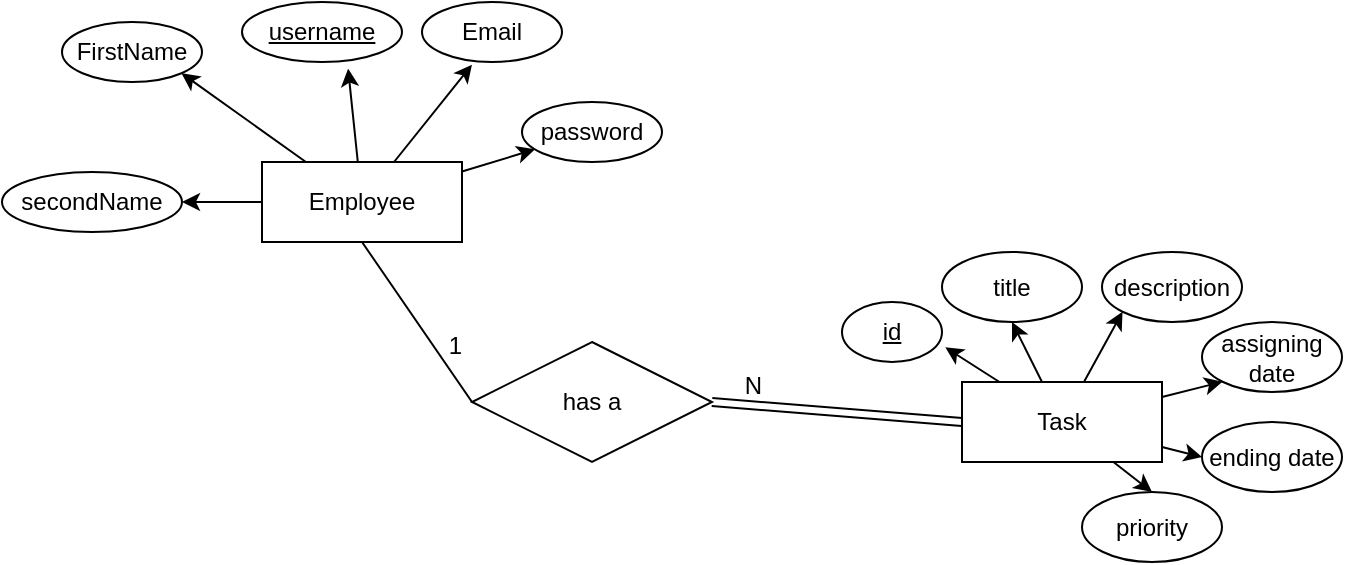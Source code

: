 <mxfile version="14.7.0" type="github">
  <diagram id="R2lEEEUBdFMjLlhIrx00" name="Page-1">
    <mxGraphModel dx="782" dy="436" grid="1" gridSize="10" guides="1" tooltips="1" connect="1" arrows="1" fold="1" page="1" pageScale="1" pageWidth="850" pageHeight="1100" math="0" shadow="0" extFonts="Permanent Marker^https://fonts.googleapis.com/css?family=Permanent+Marker">
      <root>
        <mxCell id="0" />
        <mxCell id="1" parent="0" />
        <mxCell id="Sq5pJA0LLEWkR0wtko4C-2" style="edgeStyle=orthogonalEdgeStyle;rounded=0;orthogonalLoop=1;jettySize=auto;html=1;entryX=1;entryY=0.5;entryDx=0;entryDy=0;" edge="1" parent="1" source="Sq5pJA0LLEWkR0wtko4C-7" target="Sq5pJA0LLEWkR0wtko4C-10">
          <mxGeometry relative="1" as="geometry" />
        </mxCell>
        <mxCell id="Sq5pJA0LLEWkR0wtko4C-3" style="rounded=0;orthogonalLoop=1;jettySize=auto;html=1;entryX=1;entryY=1;entryDx=0;entryDy=0;" edge="1" parent="1" source="Sq5pJA0LLEWkR0wtko4C-7" target="Sq5pJA0LLEWkR0wtko4C-11">
          <mxGeometry relative="1" as="geometry" />
        </mxCell>
        <mxCell id="Sq5pJA0LLEWkR0wtko4C-4" style="edgeStyle=none;rounded=0;orthogonalLoop=1;jettySize=auto;html=1;entryX=0.663;entryY=1.111;entryDx=0;entryDy=0;entryPerimeter=0;" edge="1" parent="1" source="Sq5pJA0LLEWkR0wtko4C-7" target="Sq5pJA0LLEWkR0wtko4C-8">
          <mxGeometry relative="1" as="geometry" />
        </mxCell>
        <mxCell id="Sq5pJA0LLEWkR0wtko4C-5" style="edgeStyle=none;rounded=0;orthogonalLoop=1;jettySize=auto;html=1;entryX=0.357;entryY=1.044;entryDx=0;entryDy=0;entryPerimeter=0;" edge="1" parent="1" source="Sq5pJA0LLEWkR0wtko4C-7" target="Sq5pJA0LLEWkR0wtko4C-9">
          <mxGeometry relative="1" as="geometry" />
        </mxCell>
        <mxCell id="Sq5pJA0LLEWkR0wtko4C-6" style="edgeStyle=none;rounded=0;orthogonalLoop=1;jettySize=auto;html=1;" edge="1" parent="1" source="Sq5pJA0LLEWkR0wtko4C-7" target="Sq5pJA0LLEWkR0wtko4C-12">
          <mxGeometry relative="1" as="geometry" />
        </mxCell>
        <mxCell id="Sq5pJA0LLEWkR0wtko4C-7" value="Employee" style="whiteSpace=wrap;html=1;align=center;" vertex="1" parent="1">
          <mxGeometry x="160" y="190" width="100" height="40" as="geometry" />
        </mxCell>
        <mxCell id="Sq5pJA0LLEWkR0wtko4C-8" value="username" style="ellipse;whiteSpace=wrap;html=1;align=center;fontStyle=4;" vertex="1" parent="1">
          <mxGeometry x="150" y="110" width="80" height="30" as="geometry" />
        </mxCell>
        <mxCell id="Sq5pJA0LLEWkR0wtko4C-9" value="Email" style="ellipse;whiteSpace=wrap;html=1;align=center;" vertex="1" parent="1">
          <mxGeometry x="240" y="110" width="70" height="30" as="geometry" />
        </mxCell>
        <mxCell id="Sq5pJA0LLEWkR0wtko4C-10" value="secondName" style="ellipse;whiteSpace=wrap;html=1;align=center;" vertex="1" parent="1">
          <mxGeometry x="30" y="195" width="90" height="30" as="geometry" />
        </mxCell>
        <mxCell id="Sq5pJA0LLEWkR0wtko4C-11" value="FirstName" style="ellipse;whiteSpace=wrap;html=1;align=center;" vertex="1" parent="1">
          <mxGeometry x="60" y="120" width="70" height="30" as="geometry" />
        </mxCell>
        <mxCell id="Sq5pJA0LLEWkR0wtko4C-12" value="password" style="ellipse;whiteSpace=wrap;html=1;align=center;" vertex="1" parent="1">
          <mxGeometry x="290" y="160" width="70" height="30" as="geometry" />
        </mxCell>
        <mxCell id="Sq5pJA0LLEWkR0wtko4C-13" style="edgeStyle=none;rounded=0;orthogonalLoop=1;jettySize=auto;html=1;entryX=0.5;entryY=1;entryDx=0;entryDy=0;" edge="1" parent="1" source="Sq5pJA0LLEWkR0wtko4C-19" target="Sq5pJA0LLEWkR0wtko4C-25">
          <mxGeometry relative="1" as="geometry" />
        </mxCell>
        <mxCell id="Sq5pJA0LLEWkR0wtko4C-14" style="edgeStyle=none;rounded=0;orthogonalLoop=1;jettySize=auto;html=1;entryX=0;entryY=1;entryDx=0;entryDy=0;" edge="1" parent="1" source="Sq5pJA0LLEWkR0wtko4C-19" target="Sq5pJA0LLEWkR0wtko4C-21">
          <mxGeometry relative="1" as="geometry" />
        </mxCell>
        <mxCell id="Sq5pJA0LLEWkR0wtko4C-15" style="edgeStyle=none;rounded=0;orthogonalLoop=1;jettySize=auto;html=1;entryX=0;entryY=1;entryDx=0;entryDy=0;" edge="1" parent="1" source="Sq5pJA0LLEWkR0wtko4C-19" target="Sq5pJA0LLEWkR0wtko4C-22">
          <mxGeometry relative="1" as="geometry" />
        </mxCell>
        <mxCell id="Sq5pJA0LLEWkR0wtko4C-16" style="edgeStyle=none;rounded=0;orthogonalLoop=1;jettySize=auto;html=1;entryX=0;entryY=0.5;entryDx=0;entryDy=0;" edge="1" parent="1" source="Sq5pJA0LLEWkR0wtko4C-19" target="Sq5pJA0LLEWkR0wtko4C-23">
          <mxGeometry relative="1" as="geometry" />
        </mxCell>
        <mxCell id="Sq5pJA0LLEWkR0wtko4C-17" style="edgeStyle=none;rounded=0;orthogonalLoop=1;jettySize=auto;html=1;entryX=0.5;entryY=0;entryDx=0;entryDy=0;" edge="1" parent="1" source="Sq5pJA0LLEWkR0wtko4C-19" target="Sq5pJA0LLEWkR0wtko4C-24">
          <mxGeometry relative="1" as="geometry" />
        </mxCell>
        <mxCell id="Sq5pJA0LLEWkR0wtko4C-18" style="edgeStyle=none;rounded=0;orthogonalLoop=1;jettySize=auto;html=1;entryX=1.033;entryY=0.756;entryDx=0;entryDy=0;entryPerimeter=0;" edge="1" parent="1" source="Sq5pJA0LLEWkR0wtko4C-19" target="Sq5pJA0LLEWkR0wtko4C-26">
          <mxGeometry relative="1" as="geometry" />
        </mxCell>
        <mxCell id="Sq5pJA0LLEWkR0wtko4C-19" value="Task" style="whiteSpace=wrap;html=1;align=center;" vertex="1" parent="1">
          <mxGeometry x="510" y="300" width="100" height="40" as="geometry" />
        </mxCell>
        <mxCell id="Sq5pJA0LLEWkR0wtko4C-20" value="has a" style="shape=rhombus;perimeter=rhombusPerimeter;whiteSpace=wrap;html=1;align=center;" vertex="1" parent="1">
          <mxGeometry x="265" y="280" width="120" height="60" as="geometry" />
        </mxCell>
        <mxCell id="Sq5pJA0LLEWkR0wtko4C-21" value="description" style="ellipse;whiteSpace=wrap;html=1;align=center;" vertex="1" parent="1">
          <mxGeometry x="580" y="235" width="70" height="35" as="geometry" />
        </mxCell>
        <mxCell id="Sq5pJA0LLEWkR0wtko4C-22" value="assigning date" style="ellipse;whiteSpace=wrap;html=1;align=center;" vertex="1" parent="1">
          <mxGeometry x="630" y="270" width="70" height="35" as="geometry" />
        </mxCell>
        <mxCell id="Sq5pJA0LLEWkR0wtko4C-23" value="ending date" style="ellipse;whiteSpace=wrap;html=1;align=center;" vertex="1" parent="1">
          <mxGeometry x="630" y="320" width="70" height="35" as="geometry" />
        </mxCell>
        <mxCell id="Sq5pJA0LLEWkR0wtko4C-24" value="priority" style="ellipse;whiteSpace=wrap;html=1;align=center;" vertex="1" parent="1">
          <mxGeometry x="570" y="355" width="70" height="35" as="geometry" />
        </mxCell>
        <mxCell id="Sq5pJA0LLEWkR0wtko4C-25" value="title" style="ellipse;whiteSpace=wrap;html=1;align=center;" vertex="1" parent="1">
          <mxGeometry x="500" y="235" width="70" height="35" as="geometry" />
        </mxCell>
        <mxCell id="Sq5pJA0LLEWkR0wtko4C-26" value="id" style="ellipse;whiteSpace=wrap;html=1;align=center;fontStyle=4;" vertex="1" parent="1">
          <mxGeometry x="450" y="260" width="50" height="30" as="geometry" />
        </mxCell>
        <mxCell id="Sq5pJA0LLEWkR0wtko4C-27" value="" style="shape=link;html=1;rounded=0;exitX=1;exitY=0.5;exitDx=0;exitDy=0;entryX=0;entryY=0.5;entryDx=0;entryDy=0;" edge="1" parent="1" source="Sq5pJA0LLEWkR0wtko4C-20" target="Sq5pJA0LLEWkR0wtko4C-19">
          <mxGeometry relative="1" as="geometry">
            <mxPoint x="340" y="270" as="sourcePoint" />
            <mxPoint x="500" y="270" as="targetPoint" />
          </mxGeometry>
        </mxCell>
        <mxCell id="Sq5pJA0LLEWkR0wtko4C-28" value="N" style="resizable=0;html=1;align=right;verticalAlign=bottom;" connectable="0" vertex="1" parent="Sq5pJA0LLEWkR0wtko4C-27">
          <mxGeometry x="1" relative="1" as="geometry">
            <mxPoint x="-99.6" y="-9.97" as="offset" />
          </mxGeometry>
        </mxCell>
        <mxCell id="Sq5pJA0LLEWkR0wtko4C-29" value="" style="endArrow=none;html=1;rounded=0;exitX=0.5;exitY=1;exitDx=0;exitDy=0;entryX=0;entryY=0.5;entryDx=0;entryDy=0;" edge="1" parent="1" source="Sq5pJA0LLEWkR0wtko4C-7" target="Sq5pJA0LLEWkR0wtko4C-20">
          <mxGeometry relative="1" as="geometry">
            <mxPoint x="340" y="270" as="sourcePoint" />
            <mxPoint x="500" y="270" as="targetPoint" />
          </mxGeometry>
        </mxCell>
        <mxCell id="Sq5pJA0LLEWkR0wtko4C-30" value="1" style="resizable=0;html=1;align=right;verticalAlign=bottom;" connectable="0" vertex="1" parent="Sq5pJA0LLEWkR0wtko4C-29">
          <mxGeometry x="1" relative="1" as="geometry">
            <mxPoint x="-4.76" y="-19.66" as="offset" />
          </mxGeometry>
        </mxCell>
      </root>
    </mxGraphModel>
  </diagram>
</mxfile>
